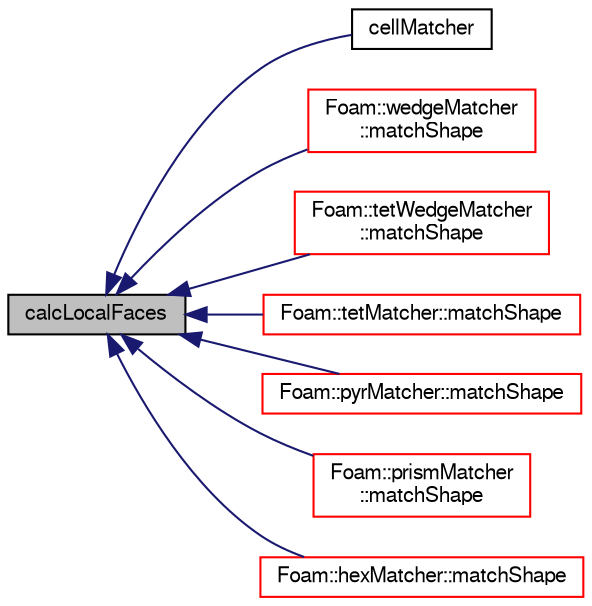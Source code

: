 digraph "calcLocalFaces"
{
  bgcolor="transparent";
  edge [fontname="FreeSans",fontsize="10",labelfontname="FreeSans",labelfontsize="10"];
  node [fontname="FreeSans",fontsize="10",shape=record];
  rankdir="LR";
  Node732 [label="calcLocalFaces",height=0.2,width=0.4,color="black", fillcolor="grey75", style="filled", fontcolor="black"];
  Node732 -> Node733 [dir="back",color="midnightblue",fontsize="10",style="solid",fontname="FreeSans"];
  Node733 [label="cellMatcher",height=0.2,width=0.4,color="black",URL="$a27166.html#aa1860036de0658c9f12854621cdaa273",tooltip="Construct given mesh and shape factors. "];
  Node732 -> Node734 [dir="back",color="midnightblue",fontsize="10",style="solid",fontname="FreeSans"];
  Node734 [label="Foam::wedgeMatcher\l::matchShape",height=0.2,width=0.4,color="red",URL="$a27194.html#a1f0feccca7c36016d7745d9f9d196b6d",tooltip="Low level shape recognition. Return true if matches. "];
  Node732 -> Node740 [dir="back",color="midnightblue",fontsize="10",style="solid",fontname="FreeSans"];
  Node740 [label="Foam::tetWedgeMatcher\l::matchShape",height=0.2,width=0.4,color="red",URL="$a27190.html#a1f0feccca7c36016d7745d9f9d196b6d",tooltip="Low level shape recognition. Return true if matches. "];
  Node732 -> Node746 [dir="back",color="midnightblue",fontsize="10",style="solid",fontname="FreeSans"];
  Node746 [label="Foam::tetMatcher::matchShape",height=0.2,width=0.4,color="red",URL="$a27186.html#a1f0feccca7c36016d7745d9f9d196b6d",tooltip="Low level shape recognition. Return true if matches. "];
  Node732 -> Node753 [dir="back",color="midnightblue",fontsize="10",style="solid",fontname="FreeSans"];
  Node753 [label="Foam::pyrMatcher::matchShape",height=0.2,width=0.4,color="red",URL="$a27182.html#a1f0feccca7c36016d7745d9f9d196b6d",tooltip="Low level shape recognition. Return true if matches. "];
  Node732 -> Node759 [dir="back",color="midnightblue",fontsize="10",style="solid",fontname="FreeSans"];
  Node759 [label="Foam::prismMatcher\l::matchShape",height=0.2,width=0.4,color="red",URL="$a27178.html#a1f0feccca7c36016d7745d9f9d196b6d",tooltip="Low level shape recognition. Return true if matches. "];
  Node732 -> Node765 [dir="back",color="midnightblue",fontsize="10",style="solid",fontname="FreeSans"];
  Node765 [label="Foam::hexMatcher::matchShape",height=0.2,width=0.4,color="red",URL="$a27174.html#a1f0feccca7c36016d7745d9f9d196b6d",tooltip="Low level shape recognition. Return true if matches. "];
}
